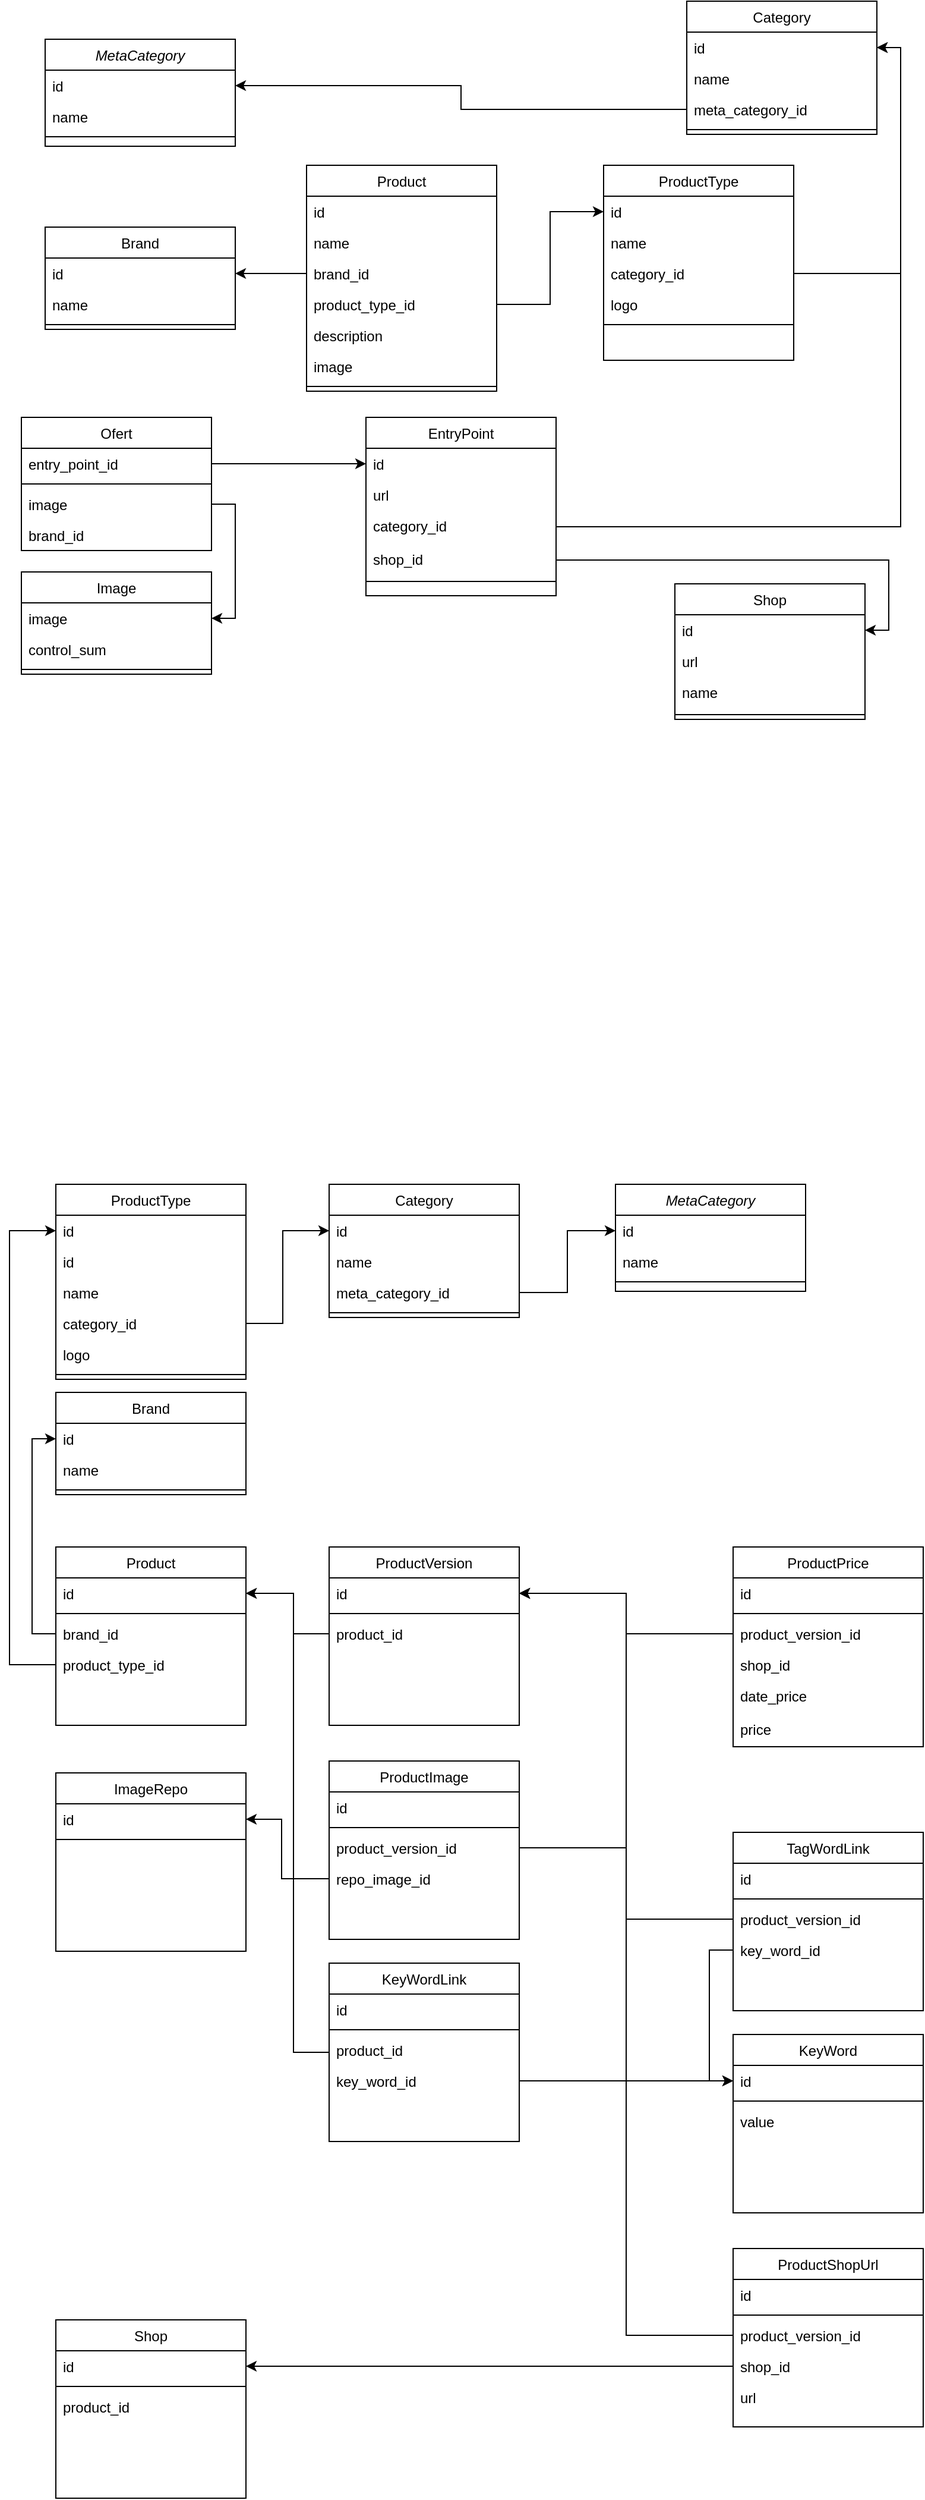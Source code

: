 <mxfile version="13.8.0" type="github">
  <diagram id="C5RBs43oDa-KdzZeNtuy" name="Page-1">
    <mxGraphModel dx="1185" dy="635" grid="1" gridSize="10" guides="1" tooltips="1" connect="1" arrows="1" fold="1" page="1" pageScale="1" pageWidth="827" pageHeight="1169" math="0" shadow="0">
      <root>
        <mxCell id="WIyWlLk6GJQsqaUBKTNV-0" />
        <mxCell id="WIyWlLk6GJQsqaUBKTNV-1" parent="WIyWlLk6GJQsqaUBKTNV-0" />
        <mxCell id="pSO7c9IyqruNcpFI6PYj-7" style="edgeStyle=orthogonalEdgeStyle;rounded=0;orthogonalLoop=1;jettySize=auto;html=1;exitX=1;exitY=0.5;exitDx=0;exitDy=0;" parent="WIyWlLk6GJQsqaUBKTNV-1" source="pSO7c9IyqruNcpFI6PYj-18" target="zkfFHV4jXpPFQw0GAbJ--14" edge="1">
          <mxGeometry relative="1" as="geometry" />
        </mxCell>
        <mxCell id="pSO7c9IyqruNcpFI6PYj-8" style="edgeStyle=orthogonalEdgeStyle;rounded=0;orthogonalLoop=1;jettySize=auto;html=1;exitX=0;exitY=0.5;exitDx=0;exitDy=0;entryX=1;entryY=0.5;entryDx=0;entryDy=0;" parent="WIyWlLk6GJQsqaUBKTNV-1" source="zkfFHV4jXpPFQw0GAbJ--19" target="zkfFHV4jXpPFQw0GAbJ--1" edge="1">
          <mxGeometry relative="1" as="geometry" />
        </mxCell>
        <mxCell id="pSO7c9IyqruNcpFI6PYj-9" style="edgeStyle=orthogonalEdgeStyle;rounded=0;orthogonalLoop=1;jettySize=auto;html=1;exitX=1;exitY=0.5;exitDx=0;exitDy=0;entryX=1;entryY=0.5;entryDx=0;entryDy=0;" parent="WIyWlLk6GJQsqaUBKTNV-1" source="zkfFHV4jXpPFQw0GAbJ--8" target="pSO7c9IyqruNcpFI6PYj-34" edge="1">
          <mxGeometry relative="1" as="geometry" />
        </mxCell>
        <mxCell id="pSO7c9IyqruNcpFI6PYj-17" style="edgeStyle=orthogonalEdgeStyle;rounded=0;orthogonalLoop=1;jettySize=auto;html=1;entryX=1;entryY=0.5;entryDx=0;entryDy=0;" parent="WIyWlLk6GJQsqaUBKTNV-1" source="pSO7c9IyqruNcpFI6PYj-16" target="pSO7c9IyqruNcpFI6PYj-12" edge="1">
          <mxGeometry relative="1" as="geometry" />
        </mxCell>
        <mxCell id="zkfFHV4jXpPFQw0GAbJ--0" value="MetaCategory" style="swimlane;fontStyle=2;align=center;verticalAlign=top;childLayout=stackLayout;horizontal=1;startSize=26;horizontalStack=0;resizeParent=1;resizeLast=0;collapsible=1;marginBottom=0;rounded=0;shadow=0;strokeWidth=1;" parent="WIyWlLk6GJQsqaUBKTNV-1" vertex="1">
          <mxGeometry x="50" y="42" width="160" height="90" as="geometry">
            <mxRectangle x="230" y="140" width="160" height="26" as="alternateBounds" />
          </mxGeometry>
        </mxCell>
        <mxCell id="zkfFHV4jXpPFQw0GAbJ--1" value="id" style="text;align=left;verticalAlign=top;spacingLeft=4;spacingRight=4;overflow=hidden;rotatable=0;points=[[0,0.5],[1,0.5]];portConstraint=eastwest;" parent="zkfFHV4jXpPFQw0GAbJ--0" vertex="1">
          <mxGeometry y="26" width="160" height="26" as="geometry" />
        </mxCell>
        <mxCell id="pSO7c9IyqruNcpFI6PYj-35" value="name" style="text;align=left;verticalAlign=top;spacingLeft=4;spacingRight=4;overflow=hidden;rotatable=0;points=[[0,0.5],[1,0.5]];portConstraint=eastwest;" parent="zkfFHV4jXpPFQw0GAbJ--0" vertex="1">
          <mxGeometry y="52" width="160" height="26" as="geometry" />
        </mxCell>
        <mxCell id="zkfFHV4jXpPFQw0GAbJ--4" value="" style="line;html=1;strokeWidth=1;align=left;verticalAlign=middle;spacingTop=-1;spacingLeft=3;spacingRight=3;rotatable=0;labelPosition=right;points=[];portConstraint=eastwest;" parent="zkfFHV4jXpPFQw0GAbJ--0" vertex="1">
          <mxGeometry y="78" width="160" height="8" as="geometry" />
        </mxCell>
        <mxCell id="zkfFHV4jXpPFQw0GAbJ--17" value="Category" style="swimlane;fontStyle=0;align=center;verticalAlign=top;childLayout=stackLayout;horizontal=1;startSize=26;horizontalStack=0;resizeParent=1;resizeLast=0;collapsible=1;marginBottom=0;rounded=0;shadow=0;strokeWidth=1;" parent="WIyWlLk6GJQsqaUBKTNV-1" vertex="1">
          <mxGeometry x="590" y="10" width="160" height="112" as="geometry">
            <mxRectangle x="550" y="140" width="160" height="26" as="alternateBounds" />
          </mxGeometry>
        </mxCell>
        <mxCell id="pSO7c9IyqruNcpFI6PYj-34" value="id" style="text;align=left;verticalAlign=top;spacingLeft=4;spacingRight=4;overflow=hidden;rotatable=0;points=[[0,0.5],[1,0.5]];portConstraint=eastwest;" parent="zkfFHV4jXpPFQw0GAbJ--17" vertex="1">
          <mxGeometry y="26" width="160" height="26" as="geometry" />
        </mxCell>
        <mxCell id="zkfFHV4jXpPFQw0GAbJ--18" value="name" style="text;align=left;verticalAlign=top;spacingLeft=4;spacingRight=4;overflow=hidden;rotatable=0;points=[[0,0.5],[1,0.5]];portConstraint=eastwest;" parent="zkfFHV4jXpPFQw0GAbJ--17" vertex="1">
          <mxGeometry y="52" width="160" height="26" as="geometry" />
        </mxCell>
        <mxCell id="zkfFHV4jXpPFQw0GAbJ--19" value="meta_category_id" style="text;align=left;verticalAlign=top;spacingLeft=4;spacingRight=4;overflow=hidden;rotatable=0;points=[[0,0.5],[1,0.5]];portConstraint=eastwest;rounded=0;shadow=0;html=0;" parent="zkfFHV4jXpPFQw0GAbJ--17" vertex="1">
          <mxGeometry y="78" width="160" height="26" as="geometry" />
        </mxCell>
        <mxCell id="zkfFHV4jXpPFQw0GAbJ--23" value="" style="line;html=1;strokeWidth=1;align=left;verticalAlign=middle;spacingTop=-1;spacingLeft=3;spacingRight=3;rotatable=0;labelPosition=right;points=[];portConstraint=eastwest;" parent="zkfFHV4jXpPFQw0GAbJ--17" vertex="1">
          <mxGeometry y="104" width="160" height="8" as="geometry" />
        </mxCell>
        <mxCell id="pSO7c9IyqruNcpFI6PYj-22" style="edgeStyle=orthogonalEdgeStyle;rounded=0;orthogonalLoop=1;jettySize=auto;html=1;" parent="WIyWlLk6GJQsqaUBKTNV-1" source="pSO7c9IyqruNcpFI6PYj-4" target="pSO7c9IyqruNcpFI6PYj-21" edge="1">
          <mxGeometry relative="1" as="geometry" />
        </mxCell>
        <mxCell id="pSO7c9IyqruNcpFI6PYj-27" value="Product" style="swimlane;fontStyle=0;align=center;verticalAlign=top;childLayout=stackLayout;horizontal=1;startSize=26;horizontalStack=0;resizeParent=1;resizeLast=0;collapsible=1;marginBottom=0;rounded=0;shadow=0;strokeWidth=1;" parent="WIyWlLk6GJQsqaUBKTNV-1" vertex="1">
          <mxGeometry x="270" y="148" width="160" height="190" as="geometry">
            <mxRectangle x="550" y="140" width="160" height="26" as="alternateBounds" />
          </mxGeometry>
        </mxCell>
        <mxCell id="pSO7c9IyqruNcpFI6PYj-33" value="id" style="text;align=left;verticalAlign=top;spacingLeft=4;spacingRight=4;overflow=hidden;rotatable=0;points=[[0,0.5],[1,0.5]];portConstraint=eastwest;" parent="pSO7c9IyqruNcpFI6PYj-27" vertex="1">
          <mxGeometry y="26" width="160" height="26" as="geometry" />
        </mxCell>
        <mxCell id="pSO7c9IyqruNcpFI6PYj-28" value="name" style="text;align=left;verticalAlign=top;spacingLeft=4;spacingRight=4;overflow=hidden;rotatable=0;points=[[0,0.5],[1,0.5]];portConstraint=eastwest;" parent="pSO7c9IyqruNcpFI6PYj-27" vertex="1">
          <mxGeometry y="52" width="160" height="26" as="geometry" />
        </mxCell>
        <mxCell id="pSO7c9IyqruNcpFI6PYj-36" value="brand_id" style="text;align=left;verticalAlign=top;spacingLeft=4;spacingRight=4;overflow=hidden;rotatable=0;points=[[0,0.5],[1,0.5]];portConstraint=eastwest;rounded=0;shadow=0;html=0;" parent="pSO7c9IyqruNcpFI6PYj-27" vertex="1">
          <mxGeometry y="78" width="160" height="26" as="geometry" />
        </mxCell>
        <mxCell id="pSO7c9IyqruNcpFI6PYj-46" value="product_type_id" style="text;align=left;verticalAlign=top;spacingLeft=4;spacingRight=4;overflow=hidden;rotatable=0;points=[[0,0.5],[1,0.5]];portConstraint=eastwest;rounded=0;shadow=0;html=0;" parent="pSO7c9IyqruNcpFI6PYj-27" vertex="1">
          <mxGeometry y="104" width="160" height="26" as="geometry" />
        </mxCell>
        <mxCell id="pSO7c9IyqruNcpFI6PYj-29" value="description" style="text;align=left;verticalAlign=top;spacingLeft=4;spacingRight=4;overflow=hidden;rotatable=0;points=[[0,0.5],[1,0.5]];portConstraint=eastwest;rounded=0;shadow=0;html=0;" parent="pSO7c9IyqruNcpFI6PYj-27" vertex="1">
          <mxGeometry y="130" width="160" height="26" as="geometry" />
        </mxCell>
        <mxCell id="pSO7c9IyqruNcpFI6PYj-31" value="image" style="text;align=left;verticalAlign=top;spacingLeft=4;spacingRight=4;overflow=hidden;rotatable=0;points=[[0,0.5],[1,0.5]];portConstraint=eastwest;rounded=0;shadow=0;html=0;" parent="pSO7c9IyqruNcpFI6PYj-27" vertex="1">
          <mxGeometry y="156" width="160" height="26" as="geometry" />
        </mxCell>
        <mxCell id="pSO7c9IyqruNcpFI6PYj-30" value="" style="line;html=1;strokeWidth=1;align=left;verticalAlign=middle;spacingTop=-1;spacingLeft=3;spacingRight=3;rotatable=0;labelPosition=right;points=[];portConstraint=eastwest;" parent="pSO7c9IyqruNcpFI6PYj-27" vertex="1">
          <mxGeometry y="182" width="160" height="8" as="geometry" />
        </mxCell>
        <mxCell id="pSO7c9IyqruNcpFI6PYj-37" style="edgeStyle=orthogonalEdgeStyle;rounded=0;orthogonalLoop=1;jettySize=auto;html=1;entryX=1;entryY=0.5;entryDx=0;entryDy=0;" parent="WIyWlLk6GJQsqaUBKTNV-1" source="pSO7c9IyqruNcpFI6PYj-36" target="pSO7c9IyqruNcpFI6PYj-1" edge="1">
          <mxGeometry relative="1" as="geometry" />
        </mxCell>
        <mxCell id="zkfFHV4jXpPFQw0GAbJ--6" value="EntryPoint" style="swimlane;fontStyle=0;align=center;verticalAlign=top;childLayout=stackLayout;horizontal=1;startSize=26;horizontalStack=0;resizeParent=1;resizeLast=0;collapsible=1;marginBottom=0;rounded=0;shadow=0;strokeWidth=1;" parent="WIyWlLk6GJQsqaUBKTNV-1" vertex="1">
          <mxGeometry x="320" y="360" width="160" height="150" as="geometry">
            <mxRectangle x="254" y="380" width="160" height="26" as="alternateBounds" />
          </mxGeometry>
        </mxCell>
        <mxCell id="pSO7c9IyqruNcpFI6PYj-21" value="id" style="text;align=left;verticalAlign=top;spacingLeft=4;spacingRight=4;overflow=hidden;rotatable=0;points=[[0,0.5],[1,0.5]];portConstraint=eastwest;" parent="zkfFHV4jXpPFQw0GAbJ--6" vertex="1">
          <mxGeometry y="26" width="160" height="26" as="geometry" />
        </mxCell>
        <mxCell id="zkfFHV4jXpPFQw0GAbJ--7" value="url" style="text;align=left;verticalAlign=top;spacingLeft=4;spacingRight=4;overflow=hidden;rotatable=0;points=[[0,0.5],[1,0.5]];portConstraint=eastwest;" parent="zkfFHV4jXpPFQw0GAbJ--6" vertex="1">
          <mxGeometry y="52" width="160" height="26" as="geometry" />
        </mxCell>
        <mxCell id="zkfFHV4jXpPFQw0GAbJ--8" value="category_id&#xa;" style="text;align=left;verticalAlign=top;spacingLeft=4;spacingRight=4;overflow=hidden;rotatable=0;points=[[0,0.5],[1,0.5]];portConstraint=eastwest;rounded=0;shadow=0;html=0;" parent="zkfFHV4jXpPFQw0GAbJ--6" vertex="1">
          <mxGeometry y="78" width="160" height="28" as="geometry" />
        </mxCell>
        <mxCell id="pSO7c9IyqruNcpFI6PYj-16" value="shop_id" style="text;align=left;verticalAlign=top;spacingLeft=4;spacingRight=4;overflow=hidden;rotatable=0;points=[[0,0.5],[1,0.5]];portConstraint=eastwest;rounded=0;shadow=0;html=0;" parent="zkfFHV4jXpPFQw0GAbJ--6" vertex="1">
          <mxGeometry y="106" width="160" height="28" as="geometry" />
        </mxCell>
        <mxCell id="zkfFHV4jXpPFQw0GAbJ--9" value="" style="line;html=1;strokeWidth=1;align=left;verticalAlign=middle;spacingTop=-1;spacingLeft=3;spacingRight=3;rotatable=0;labelPosition=right;points=[];portConstraint=eastwest;" parent="zkfFHV4jXpPFQw0GAbJ--6" vertex="1">
          <mxGeometry y="134" width="160" height="8" as="geometry" />
        </mxCell>
        <mxCell id="pSO7c9IyqruNcpFI6PYj-0" value="Brand" style="swimlane;fontStyle=0;align=center;verticalAlign=top;childLayout=stackLayout;horizontal=1;startSize=26;horizontalStack=0;resizeParent=1;resizeLast=0;collapsible=1;marginBottom=0;rounded=0;shadow=0;strokeWidth=1;" parent="WIyWlLk6GJQsqaUBKTNV-1" vertex="1">
          <mxGeometry x="50" y="200" width="160" height="86" as="geometry">
            <mxRectangle x="340" y="380" width="170" height="26" as="alternateBounds" />
          </mxGeometry>
        </mxCell>
        <mxCell id="pSO7c9IyqruNcpFI6PYj-1" value="id" style="text;align=left;verticalAlign=top;spacingLeft=4;spacingRight=4;overflow=hidden;rotatable=0;points=[[0,0.5],[1,0.5]];portConstraint=eastwest;" parent="pSO7c9IyqruNcpFI6PYj-0" vertex="1">
          <mxGeometry y="26" width="160" height="26" as="geometry" />
        </mxCell>
        <mxCell id="pSO7c9IyqruNcpFI6PYj-25" value="name" style="text;align=left;verticalAlign=top;spacingLeft=4;spacingRight=4;overflow=hidden;rotatable=0;points=[[0,0.5],[1,0.5]];portConstraint=eastwest;" parent="pSO7c9IyqruNcpFI6PYj-0" vertex="1">
          <mxGeometry y="52" width="160" height="26" as="geometry" />
        </mxCell>
        <mxCell id="pSO7c9IyqruNcpFI6PYj-2" value="" style="line;html=1;strokeWidth=1;align=left;verticalAlign=middle;spacingTop=-1;spacingLeft=3;spacingRight=3;rotatable=0;labelPosition=right;points=[];portConstraint=eastwest;" parent="pSO7c9IyqruNcpFI6PYj-0" vertex="1">
          <mxGeometry y="78" width="160" height="8" as="geometry" />
        </mxCell>
        <mxCell id="pSO7c9IyqruNcpFI6PYj-39" value="ProductType" style="swimlane;fontStyle=0;align=center;verticalAlign=top;childLayout=stackLayout;horizontal=1;startSize=26;horizontalStack=0;resizeParent=1;resizeLast=0;collapsible=1;marginBottom=0;rounded=0;shadow=0;strokeWidth=1;" parent="WIyWlLk6GJQsqaUBKTNV-1" vertex="1">
          <mxGeometry x="520" y="148" width="160" height="164" as="geometry">
            <mxRectangle x="550" y="140" width="160" height="26" as="alternateBounds" />
          </mxGeometry>
        </mxCell>
        <mxCell id="pSO7c9IyqruNcpFI6PYj-40" value="id" style="text;align=left;verticalAlign=top;spacingLeft=4;spacingRight=4;overflow=hidden;rotatable=0;points=[[0,0.5],[1,0.5]];portConstraint=eastwest;" parent="pSO7c9IyqruNcpFI6PYj-39" vertex="1">
          <mxGeometry y="26" width="160" height="26" as="geometry" />
        </mxCell>
        <mxCell id="pSO7c9IyqruNcpFI6PYj-41" value="name" style="text;align=left;verticalAlign=top;spacingLeft=4;spacingRight=4;overflow=hidden;rotatable=0;points=[[0,0.5],[1,0.5]];portConstraint=eastwest;" parent="pSO7c9IyqruNcpFI6PYj-39" vertex="1">
          <mxGeometry y="52" width="160" height="26" as="geometry" />
        </mxCell>
        <mxCell id="pSO7c9IyqruNcpFI6PYj-42" value="category_id" style="text;align=left;verticalAlign=top;spacingLeft=4;spacingRight=4;overflow=hidden;rotatable=0;points=[[0,0.5],[1,0.5]];portConstraint=eastwest;rounded=0;shadow=0;html=0;" parent="pSO7c9IyqruNcpFI6PYj-39" vertex="1">
          <mxGeometry y="78" width="160" height="26" as="geometry" />
        </mxCell>
        <mxCell id="pSO7c9IyqruNcpFI6PYj-44" value="logo" style="text;align=left;verticalAlign=top;spacingLeft=4;spacingRight=4;overflow=hidden;rotatable=0;points=[[0,0.5],[1,0.5]];portConstraint=eastwest;rounded=0;shadow=0;html=0;" parent="pSO7c9IyqruNcpFI6PYj-39" vertex="1">
          <mxGeometry y="104" width="160" height="26" as="geometry" />
        </mxCell>
        <mxCell id="pSO7c9IyqruNcpFI6PYj-45" value="" style="line;html=1;strokeWidth=1;align=left;verticalAlign=middle;spacingTop=-1;spacingLeft=3;spacingRight=3;rotatable=0;labelPosition=right;points=[];portConstraint=eastwest;" parent="pSO7c9IyqruNcpFI6PYj-39" vertex="1">
          <mxGeometry y="130" width="160" height="8" as="geometry" />
        </mxCell>
        <mxCell id="pSO7c9IyqruNcpFI6PYj-47" style="edgeStyle=orthogonalEdgeStyle;rounded=0;orthogonalLoop=1;jettySize=auto;html=1;entryX=1;entryY=0.5;entryDx=0;entryDy=0;" parent="WIyWlLk6GJQsqaUBKTNV-1" source="pSO7c9IyqruNcpFI6PYj-42" target="pSO7c9IyqruNcpFI6PYj-34" edge="1">
          <mxGeometry relative="1" as="geometry" />
        </mxCell>
        <mxCell id="pSO7c9IyqruNcpFI6PYj-48" style="edgeStyle=orthogonalEdgeStyle;rounded=0;orthogonalLoop=1;jettySize=auto;html=1;" parent="WIyWlLk6GJQsqaUBKTNV-1" source="pSO7c9IyqruNcpFI6PYj-46" target="pSO7c9IyqruNcpFI6PYj-40" edge="1">
          <mxGeometry relative="1" as="geometry" />
        </mxCell>
        <mxCell id="a9gK2dNZ_xow6PRaigW9-16" style="edgeStyle=orthogonalEdgeStyle;rounded=0;orthogonalLoop=1;jettySize=auto;html=1;exitX=0;exitY=0.5;exitDx=0;exitDy=0;entryX=1;entryY=0.5;entryDx=0;entryDy=0;" edge="1" parent="WIyWlLk6GJQsqaUBKTNV-1" source="a9gK2dNZ_xow6PRaigW9-15" target="a9gK2dNZ_xow6PRaigW9-7">
          <mxGeometry relative="1" as="geometry">
            <Array as="points">
              <mxPoint x="259" y="1383" />
              <mxPoint x="259" y="1349" />
            </Array>
          </mxGeometry>
        </mxCell>
        <mxCell id="a9gK2dNZ_xow6PRaigW9-26" style="edgeStyle=orthogonalEdgeStyle;rounded=0;orthogonalLoop=1;jettySize=auto;html=1;entryX=0;entryY=0.5;entryDx=0;entryDy=0;" edge="1" parent="WIyWlLk6GJQsqaUBKTNV-1" source="a9gK2dNZ_xow6PRaigW9-25" target="a9gK2dNZ_xow6PRaigW9-23">
          <mxGeometry relative="1" as="geometry" />
        </mxCell>
        <mxCell id="a9gK2dNZ_xow6PRaigW9-37" style="edgeStyle=orthogonalEdgeStyle;rounded=0;orthogonalLoop=1;jettySize=auto;html=1;entryX=1;entryY=0.5;entryDx=0;entryDy=0;" edge="1" parent="WIyWlLk6GJQsqaUBKTNV-1" source="a9gK2dNZ_xow6PRaigW9-28" target="a9gK2dNZ_xow6PRaigW9-13">
          <mxGeometry relative="1" as="geometry" />
        </mxCell>
        <mxCell id="a9gK2dNZ_xow6PRaigW9-38" style="edgeStyle=orthogonalEdgeStyle;rounded=0;orthogonalLoop=1;jettySize=auto;html=1;entryX=1;entryY=0.5;entryDx=0;entryDy=0;" edge="1" parent="WIyWlLk6GJQsqaUBKTNV-1" source="a9gK2dNZ_xow6PRaigW9-20" target="a9gK2dNZ_xow6PRaigW9-13">
          <mxGeometry relative="1" as="geometry" />
        </mxCell>
        <mxCell id="pSO7c9IyqruNcpFI6PYj-3" value="Ofert" style="swimlane;fontStyle=0;align=center;verticalAlign=top;childLayout=stackLayout;horizontal=1;startSize=26;horizontalStack=0;resizeParent=1;resizeLast=0;collapsible=1;marginBottom=0;rounded=0;shadow=0;strokeWidth=1;" parent="WIyWlLk6GJQsqaUBKTNV-1" vertex="1">
          <mxGeometry x="30" y="360" width="160" height="112" as="geometry">
            <mxRectangle x="340" y="380" width="170" height="26" as="alternateBounds" />
          </mxGeometry>
        </mxCell>
        <mxCell id="pSO7c9IyqruNcpFI6PYj-4" value="entry_point_id" style="text;align=left;verticalAlign=top;spacingLeft=4;spacingRight=4;overflow=hidden;rotatable=0;points=[[0,0.5],[1,0.5]];portConstraint=eastwest;" parent="pSO7c9IyqruNcpFI6PYj-3" vertex="1">
          <mxGeometry y="26" width="160" height="26" as="geometry" />
        </mxCell>
        <mxCell id="pSO7c9IyqruNcpFI6PYj-5" value="" style="line;html=1;strokeWidth=1;align=left;verticalAlign=middle;spacingTop=-1;spacingLeft=3;spacingRight=3;rotatable=0;labelPosition=right;points=[];portConstraint=eastwest;" parent="pSO7c9IyqruNcpFI6PYj-3" vertex="1">
          <mxGeometry y="52" width="160" height="8" as="geometry" />
        </mxCell>
        <mxCell id="pSO7c9IyqruNcpFI6PYj-18" value="image" style="text;align=left;verticalAlign=top;spacingLeft=4;spacingRight=4;overflow=hidden;rotatable=0;points=[[0,0.5],[1,0.5]];portConstraint=eastwest;" parent="pSO7c9IyqruNcpFI6PYj-3" vertex="1">
          <mxGeometry y="60" width="160" height="26" as="geometry" />
        </mxCell>
        <mxCell id="pSO7c9IyqruNcpFI6PYj-23" value="brand_id" style="text;align=left;verticalAlign=top;spacingLeft=4;spacingRight=4;overflow=hidden;rotatable=0;points=[[0,0.5],[1,0.5]];portConstraint=eastwest;" parent="pSO7c9IyqruNcpFI6PYj-3" vertex="1">
          <mxGeometry y="86" width="160" height="26" as="geometry" />
        </mxCell>
        <mxCell id="zkfFHV4jXpPFQw0GAbJ--13" value="Image" style="swimlane;fontStyle=0;align=center;verticalAlign=top;childLayout=stackLayout;horizontal=1;startSize=26;horizontalStack=0;resizeParent=1;resizeLast=0;collapsible=1;marginBottom=0;rounded=0;shadow=0;strokeWidth=1;" parent="WIyWlLk6GJQsqaUBKTNV-1" vertex="1">
          <mxGeometry x="30" y="490" width="160" height="86" as="geometry">
            <mxRectangle x="340" y="380" width="170" height="26" as="alternateBounds" />
          </mxGeometry>
        </mxCell>
        <mxCell id="zkfFHV4jXpPFQw0GAbJ--14" value="image" style="text;align=left;verticalAlign=top;spacingLeft=4;spacingRight=4;overflow=hidden;rotatable=0;points=[[0,0.5],[1,0.5]];portConstraint=eastwest;" parent="zkfFHV4jXpPFQw0GAbJ--13" vertex="1">
          <mxGeometry y="26" width="160" height="26" as="geometry" />
        </mxCell>
        <mxCell id="pSO7c9IyqruNcpFI6PYj-26" value="control_sum" style="text;align=left;verticalAlign=top;spacingLeft=4;spacingRight=4;overflow=hidden;rotatable=0;points=[[0,0.5],[1,0.5]];portConstraint=eastwest;" parent="zkfFHV4jXpPFQw0GAbJ--13" vertex="1">
          <mxGeometry y="52" width="160" height="26" as="geometry" />
        </mxCell>
        <mxCell id="zkfFHV4jXpPFQw0GAbJ--15" value="" style="line;html=1;strokeWidth=1;align=left;verticalAlign=middle;spacingTop=-1;spacingLeft=3;spacingRight=3;rotatable=0;labelPosition=right;points=[];portConstraint=eastwest;" parent="zkfFHV4jXpPFQw0GAbJ--13" vertex="1">
          <mxGeometry y="78" width="160" height="8" as="geometry" />
        </mxCell>
        <mxCell id="a9gK2dNZ_xow6PRaigW9-46" style="edgeStyle=orthogonalEdgeStyle;rounded=0;orthogonalLoop=1;jettySize=auto;html=1;entryX=1;entryY=0.5;entryDx=0;entryDy=0;" edge="1" parent="WIyWlLk6GJQsqaUBKTNV-1" source="a9gK2dNZ_xow6PRaigW9-43" target="a9gK2dNZ_xow6PRaigW9-13">
          <mxGeometry relative="1" as="geometry" />
        </mxCell>
        <mxCell id="pSO7c9IyqruNcpFI6PYj-11" value="Shop" style="swimlane;fontStyle=0;align=center;verticalAlign=top;childLayout=stackLayout;horizontal=1;startSize=26;horizontalStack=0;resizeParent=1;resizeLast=0;collapsible=1;marginBottom=0;rounded=0;shadow=0;strokeWidth=1;" parent="WIyWlLk6GJQsqaUBKTNV-1" vertex="1">
          <mxGeometry x="580" y="500" width="160" height="114" as="geometry">
            <mxRectangle x="130" y="380" width="160" height="26" as="alternateBounds" />
          </mxGeometry>
        </mxCell>
        <mxCell id="pSO7c9IyqruNcpFI6PYj-12" value="id" style="text;align=left;verticalAlign=top;spacingLeft=4;spacingRight=4;overflow=hidden;rotatable=0;points=[[0,0.5],[1,0.5]];portConstraint=eastwest;" parent="pSO7c9IyqruNcpFI6PYj-11" vertex="1">
          <mxGeometry y="26" width="160" height="26" as="geometry" />
        </mxCell>
        <mxCell id="pSO7c9IyqruNcpFI6PYj-20" value="url" style="text;align=left;verticalAlign=top;spacingLeft=4;spacingRight=4;overflow=hidden;rotatable=0;points=[[0,0.5],[1,0.5]];portConstraint=eastwest;" parent="pSO7c9IyqruNcpFI6PYj-11" vertex="1">
          <mxGeometry y="52" width="160" height="26" as="geometry" />
        </mxCell>
        <mxCell id="pSO7c9IyqruNcpFI6PYj-13" value="name" style="text;align=left;verticalAlign=top;spacingLeft=4;spacingRight=4;overflow=hidden;rotatable=0;points=[[0,0.5],[1,0.5]];portConstraint=eastwest;rounded=0;shadow=0;html=0;" parent="pSO7c9IyqruNcpFI6PYj-11" vertex="1">
          <mxGeometry y="78" width="160" height="28" as="geometry" />
        </mxCell>
        <mxCell id="pSO7c9IyqruNcpFI6PYj-14" value="" style="line;html=1;strokeWidth=1;align=left;verticalAlign=middle;spacingTop=-1;spacingLeft=3;spacingRight=3;rotatable=0;labelPosition=right;points=[];portConstraint=eastwest;" parent="pSO7c9IyqruNcpFI6PYj-11" vertex="1">
          <mxGeometry y="106" width="160" height="8" as="geometry" />
        </mxCell>
        <mxCell id="a9gK2dNZ_xow6PRaigW9-51" style="edgeStyle=orthogonalEdgeStyle;rounded=0;orthogonalLoop=1;jettySize=auto;html=1;entryX=1;entryY=0.5;entryDx=0;entryDy=0;" edge="1" parent="WIyWlLk6GJQsqaUBKTNV-1" source="a9gK2dNZ_xow6PRaigW9-44" target="a9gK2dNZ_xow6PRaigW9-48">
          <mxGeometry relative="1" as="geometry" />
        </mxCell>
        <mxCell id="a9gK2dNZ_xow6PRaigW9-56" style="edgeStyle=orthogonalEdgeStyle;rounded=0;orthogonalLoop=1;jettySize=auto;html=1;entryX=1;entryY=0.5;entryDx=0;entryDy=0;" edge="1" parent="WIyWlLk6GJQsqaUBKTNV-1" source="a9gK2dNZ_xow6PRaigW9-52" target="a9gK2dNZ_xow6PRaigW9-7">
          <mxGeometry relative="1" as="geometry">
            <Array as="points">
              <mxPoint x="259" y="1349" />
            </Array>
          </mxGeometry>
        </mxCell>
        <mxCell id="a9gK2dNZ_xow6PRaigW9-59" style="edgeStyle=orthogonalEdgeStyle;rounded=0;orthogonalLoop=1;jettySize=auto;html=1;entryX=0;entryY=0.5;entryDx=0;entryDy=0;" edge="1" parent="WIyWlLk6GJQsqaUBKTNV-1" source="a9gK2dNZ_xow6PRaigW9-58" target="a9gK2dNZ_xow6PRaigW9-23">
          <mxGeometry relative="1" as="geometry" />
        </mxCell>
        <mxCell id="a9gK2dNZ_xow6PRaigW9-69" style="edgeStyle=orthogonalEdgeStyle;rounded=0;orthogonalLoop=1;jettySize=auto;html=1;entryX=1;entryY=0.5;entryDx=0;entryDy=0;" edge="1" parent="WIyWlLk6GJQsqaUBKTNV-1" source="a9gK2dNZ_xow6PRaigW9-68" target="a9gK2dNZ_xow6PRaigW9-62">
          <mxGeometry relative="1" as="geometry">
            <Array as="points">
              <mxPoint x="249" y="1589" />
              <mxPoint x="249" y="1539" />
            </Array>
          </mxGeometry>
        </mxCell>
        <mxCell id="a9gK2dNZ_xow6PRaigW9-70" style="edgeStyle=orthogonalEdgeStyle;rounded=0;orthogonalLoop=1;jettySize=auto;html=1;exitX=1;exitY=0.5;exitDx=0;exitDy=0;entryX=1;entryY=0.5;entryDx=0;entryDy=0;" edge="1" parent="WIyWlLk6GJQsqaUBKTNV-1" source="a9gK2dNZ_xow6PRaigW9-67" target="a9gK2dNZ_xow6PRaigW9-13">
          <mxGeometry relative="1" as="geometry">
            <Array as="points">
              <mxPoint x="539" y="1563" />
              <mxPoint x="539" y="1349" />
            </Array>
          </mxGeometry>
        </mxCell>
        <mxCell id="a9gK2dNZ_xow6PRaigW9-90" style="edgeStyle=orthogonalEdgeStyle;rounded=0;orthogonalLoop=1;jettySize=auto;html=1;entryX=0;entryY=0.5;entryDx=0;entryDy=0;" edge="1" parent="WIyWlLk6GJQsqaUBKTNV-1" source="a9gK2dNZ_xow6PRaigW9-89" target="a9gK2dNZ_xow6PRaigW9-84">
          <mxGeometry relative="1" as="geometry" />
        </mxCell>
        <mxCell id="a9gK2dNZ_xow6PRaigW9-6" value="Product" style="swimlane;fontStyle=0;align=center;verticalAlign=top;childLayout=stackLayout;horizontal=1;startSize=26;horizontalStack=0;resizeParent=1;resizeLast=0;collapsible=1;marginBottom=0;rounded=0;shadow=0;strokeWidth=1;" vertex="1" parent="WIyWlLk6GJQsqaUBKTNV-1">
          <mxGeometry x="59" y="1310" width="160" height="150" as="geometry">
            <mxRectangle x="254" y="380" width="160" height="26" as="alternateBounds" />
          </mxGeometry>
        </mxCell>
        <mxCell id="a9gK2dNZ_xow6PRaigW9-7" value="id" style="text;align=left;verticalAlign=top;spacingLeft=4;spacingRight=4;overflow=hidden;rotatable=0;points=[[0,0.5],[1,0.5]];portConstraint=eastwest;" vertex="1" parent="a9gK2dNZ_xow6PRaigW9-6">
          <mxGeometry y="26" width="160" height="26" as="geometry" />
        </mxCell>
        <mxCell id="a9gK2dNZ_xow6PRaigW9-8" value="" style="line;html=1;strokeWidth=1;align=left;verticalAlign=middle;spacingTop=-1;spacingLeft=3;spacingRight=3;rotatable=0;labelPosition=right;points=[];portConstraint=eastwest;" vertex="1" parent="a9gK2dNZ_xow6PRaigW9-6">
          <mxGeometry y="52" width="160" height="8" as="geometry" />
        </mxCell>
        <mxCell id="a9gK2dNZ_xow6PRaigW9-89" value="brand_id" style="text;align=left;verticalAlign=top;spacingLeft=4;spacingRight=4;overflow=hidden;rotatable=0;points=[[0,0.5],[1,0.5]];portConstraint=eastwest;" vertex="1" parent="a9gK2dNZ_xow6PRaigW9-6">
          <mxGeometry y="60" width="160" height="26" as="geometry" />
        </mxCell>
        <mxCell id="a9gK2dNZ_xow6PRaigW9-108" value="product_type_id" style="text;align=left;verticalAlign=top;spacingLeft=4;spacingRight=4;overflow=hidden;rotatable=0;points=[[0,0.5],[1,0.5]];portConstraint=eastwest;rounded=0;shadow=0;html=0;" vertex="1" parent="a9gK2dNZ_xow6PRaigW9-6">
          <mxGeometry y="86" width="160" height="26" as="geometry" />
        </mxCell>
        <mxCell id="a9gK2dNZ_xow6PRaigW9-12" value="ProductVersion" style="swimlane;fontStyle=0;align=center;verticalAlign=top;childLayout=stackLayout;horizontal=1;startSize=26;horizontalStack=0;resizeParent=1;resizeLast=0;collapsible=1;marginBottom=0;rounded=0;shadow=0;strokeWidth=1;" vertex="1" parent="WIyWlLk6GJQsqaUBKTNV-1">
          <mxGeometry x="289" y="1310" width="160" height="150" as="geometry">
            <mxRectangle x="254" y="380" width="160" height="26" as="alternateBounds" />
          </mxGeometry>
        </mxCell>
        <mxCell id="a9gK2dNZ_xow6PRaigW9-13" value="id" style="text;align=left;verticalAlign=top;spacingLeft=4;spacingRight=4;overflow=hidden;rotatable=0;points=[[0,0.5],[1,0.5]];portConstraint=eastwest;" vertex="1" parent="a9gK2dNZ_xow6PRaigW9-12">
          <mxGeometry y="26" width="160" height="26" as="geometry" />
        </mxCell>
        <mxCell id="a9gK2dNZ_xow6PRaigW9-14" value="" style="line;html=1;strokeWidth=1;align=left;verticalAlign=middle;spacingTop=-1;spacingLeft=3;spacingRight=3;rotatable=0;labelPosition=right;points=[];portConstraint=eastwest;" vertex="1" parent="a9gK2dNZ_xow6PRaigW9-12">
          <mxGeometry y="52" width="160" height="8" as="geometry" />
        </mxCell>
        <mxCell id="a9gK2dNZ_xow6PRaigW9-15" value="product_id" style="text;align=left;verticalAlign=top;spacingLeft=4;spacingRight=4;overflow=hidden;rotatable=0;points=[[0,0.5],[1,0.5]];portConstraint=eastwest;" vertex="1" parent="a9gK2dNZ_xow6PRaigW9-12">
          <mxGeometry y="60" width="160" height="26" as="geometry" />
        </mxCell>
        <mxCell id="a9gK2dNZ_xow6PRaigW9-0" value="ProductPrice" style="swimlane;fontStyle=0;align=center;verticalAlign=top;childLayout=stackLayout;horizontal=1;startSize=26;horizontalStack=0;resizeParent=1;resizeLast=0;collapsible=1;marginBottom=0;rounded=0;shadow=0;strokeWidth=1;" vertex="1" parent="WIyWlLk6GJQsqaUBKTNV-1">
          <mxGeometry x="629" y="1310" width="160" height="168" as="geometry">
            <mxRectangle x="254" y="380" width="160" height="26" as="alternateBounds" />
          </mxGeometry>
        </mxCell>
        <mxCell id="a9gK2dNZ_xow6PRaigW9-1" value="id" style="text;align=left;verticalAlign=top;spacingLeft=4;spacingRight=4;overflow=hidden;rotatable=0;points=[[0,0.5],[1,0.5]];portConstraint=eastwest;" vertex="1" parent="a9gK2dNZ_xow6PRaigW9-0">
          <mxGeometry y="26" width="160" height="26" as="geometry" />
        </mxCell>
        <mxCell id="a9gK2dNZ_xow6PRaigW9-5" value="" style="line;html=1;strokeWidth=1;align=left;verticalAlign=middle;spacingTop=-1;spacingLeft=3;spacingRight=3;rotatable=0;labelPosition=right;points=[];portConstraint=eastwest;" vertex="1" parent="a9gK2dNZ_xow6PRaigW9-0">
          <mxGeometry y="52" width="160" height="8" as="geometry" />
        </mxCell>
        <mxCell id="a9gK2dNZ_xow6PRaigW9-28" value="product_version_id" style="text;align=left;verticalAlign=top;spacingLeft=4;spacingRight=4;overflow=hidden;rotatable=0;points=[[0,0.5],[1,0.5]];portConstraint=eastwest;" vertex="1" parent="a9gK2dNZ_xow6PRaigW9-0">
          <mxGeometry y="60" width="160" height="26" as="geometry" />
        </mxCell>
        <mxCell id="a9gK2dNZ_xow6PRaigW9-35" value="shop_id" style="text;align=left;verticalAlign=top;spacingLeft=4;spacingRight=4;overflow=hidden;rotatable=0;points=[[0,0.5],[1,0.5]];portConstraint=eastwest;" vertex="1" parent="a9gK2dNZ_xow6PRaigW9-0">
          <mxGeometry y="86" width="160" height="26" as="geometry" />
        </mxCell>
        <mxCell id="a9gK2dNZ_xow6PRaigW9-36" value="date_price" style="text;align=left;verticalAlign=top;spacingLeft=4;spacingRight=4;overflow=hidden;rotatable=0;points=[[0,0.5],[1,0.5]];portConstraint=eastwest;" vertex="1" parent="a9gK2dNZ_xow6PRaigW9-0">
          <mxGeometry y="112" width="160" height="28" as="geometry" />
        </mxCell>
        <mxCell id="a9gK2dNZ_xow6PRaigW9-39" value="price" style="text;align=left;verticalAlign=top;spacingLeft=4;spacingRight=4;overflow=hidden;rotatable=0;points=[[0,0.5],[1,0.5]];portConstraint=eastwest;" vertex="1" parent="a9gK2dNZ_xow6PRaigW9-0">
          <mxGeometry y="140" width="160" height="28" as="geometry" />
        </mxCell>
        <mxCell id="a9gK2dNZ_xow6PRaigW9-17" value="TagWordLink" style="swimlane;fontStyle=0;align=center;verticalAlign=top;childLayout=stackLayout;horizontal=1;startSize=26;horizontalStack=0;resizeParent=1;resizeLast=0;collapsible=1;marginBottom=0;rounded=0;shadow=0;strokeWidth=1;" vertex="1" parent="WIyWlLk6GJQsqaUBKTNV-1">
          <mxGeometry x="629" y="1550" width="160" height="150" as="geometry">
            <mxRectangle x="254" y="380" width="160" height="26" as="alternateBounds" />
          </mxGeometry>
        </mxCell>
        <mxCell id="a9gK2dNZ_xow6PRaigW9-18" value="id" style="text;align=left;verticalAlign=top;spacingLeft=4;spacingRight=4;overflow=hidden;rotatable=0;points=[[0,0.5],[1,0.5]];portConstraint=eastwest;" vertex="1" parent="a9gK2dNZ_xow6PRaigW9-17">
          <mxGeometry y="26" width="160" height="26" as="geometry" />
        </mxCell>
        <mxCell id="a9gK2dNZ_xow6PRaigW9-19" value="" style="line;html=1;strokeWidth=1;align=left;verticalAlign=middle;spacingTop=-1;spacingLeft=3;spacingRight=3;rotatable=0;labelPosition=right;points=[];portConstraint=eastwest;" vertex="1" parent="a9gK2dNZ_xow6PRaigW9-17">
          <mxGeometry y="52" width="160" height="8" as="geometry" />
        </mxCell>
        <mxCell id="a9gK2dNZ_xow6PRaigW9-20" value="product_version_id" style="text;align=left;verticalAlign=top;spacingLeft=4;spacingRight=4;overflow=hidden;rotatable=0;points=[[0,0.5],[1,0.5]];portConstraint=eastwest;" vertex="1" parent="a9gK2dNZ_xow6PRaigW9-17">
          <mxGeometry y="60" width="160" height="26" as="geometry" />
        </mxCell>
        <mxCell id="a9gK2dNZ_xow6PRaigW9-25" value="key_word_id" style="text;align=left;verticalAlign=top;spacingLeft=4;spacingRight=4;overflow=hidden;rotatable=0;points=[[0,0.5],[1,0.5]];portConstraint=eastwest;" vertex="1" parent="a9gK2dNZ_xow6PRaigW9-17">
          <mxGeometry y="86" width="160" height="26" as="geometry" />
        </mxCell>
        <mxCell id="a9gK2dNZ_xow6PRaigW9-101" value="ProductType" style="swimlane;fontStyle=0;align=center;verticalAlign=top;childLayout=stackLayout;horizontal=1;startSize=26;horizontalStack=0;resizeParent=1;resizeLast=0;collapsible=1;marginBottom=0;rounded=0;shadow=0;strokeWidth=1;" vertex="1" parent="WIyWlLk6GJQsqaUBKTNV-1">
          <mxGeometry x="59" y="1005" width="160" height="164" as="geometry">
            <mxRectangle x="550" y="140" width="160" height="26" as="alternateBounds" />
          </mxGeometry>
        </mxCell>
        <mxCell id="a9gK2dNZ_xow6PRaigW9-110" value="id" style="text;align=left;verticalAlign=top;spacingLeft=4;spacingRight=4;overflow=hidden;rotatable=0;points=[[0,0.5],[1,0.5]];portConstraint=eastwest;" vertex="1" parent="a9gK2dNZ_xow6PRaigW9-101">
          <mxGeometry y="26" width="160" height="26" as="geometry" />
        </mxCell>
        <mxCell id="a9gK2dNZ_xow6PRaigW9-102" value="id" style="text;align=left;verticalAlign=top;spacingLeft=4;spacingRight=4;overflow=hidden;rotatable=0;points=[[0,0.5],[1,0.5]];portConstraint=eastwest;" vertex="1" parent="a9gK2dNZ_xow6PRaigW9-101">
          <mxGeometry y="52" width="160" height="26" as="geometry" />
        </mxCell>
        <mxCell id="a9gK2dNZ_xow6PRaigW9-103" value="name" style="text;align=left;verticalAlign=top;spacingLeft=4;spacingRight=4;overflow=hidden;rotatable=0;points=[[0,0.5],[1,0.5]];portConstraint=eastwest;" vertex="1" parent="a9gK2dNZ_xow6PRaigW9-101">
          <mxGeometry y="78" width="160" height="26" as="geometry" />
        </mxCell>
        <mxCell id="a9gK2dNZ_xow6PRaigW9-104" value="category_id" style="text;align=left;verticalAlign=top;spacingLeft=4;spacingRight=4;overflow=hidden;rotatable=0;points=[[0,0.5],[1,0.5]];portConstraint=eastwest;rounded=0;shadow=0;html=0;" vertex="1" parent="a9gK2dNZ_xow6PRaigW9-101">
          <mxGeometry y="104" width="160" height="26" as="geometry" />
        </mxCell>
        <mxCell id="a9gK2dNZ_xow6PRaigW9-105" value="logo" style="text;align=left;verticalAlign=top;spacingLeft=4;spacingRight=4;overflow=hidden;rotatable=0;points=[[0,0.5],[1,0.5]];portConstraint=eastwest;rounded=0;shadow=0;html=0;" vertex="1" parent="a9gK2dNZ_xow6PRaigW9-101">
          <mxGeometry y="130" width="160" height="26" as="geometry" />
        </mxCell>
        <mxCell id="a9gK2dNZ_xow6PRaigW9-106" value="" style="line;html=1;strokeWidth=1;align=left;verticalAlign=middle;spacingTop=-1;spacingLeft=3;spacingRight=3;rotatable=0;labelPosition=right;points=[];portConstraint=eastwest;" vertex="1" parent="a9gK2dNZ_xow6PRaigW9-101">
          <mxGeometry y="156" width="160" height="8" as="geometry" />
        </mxCell>
        <mxCell id="a9gK2dNZ_xow6PRaigW9-95" value="Category" style="swimlane;fontStyle=0;align=center;verticalAlign=top;childLayout=stackLayout;horizontal=1;startSize=26;horizontalStack=0;resizeParent=1;resizeLast=0;collapsible=1;marginBottom=0;rounded=0;shadow=0;strokeWidth=1;" vertex="1" parent="WIyWlLk6GJQsqaUBKTNV-1">
          <mxGeometry x="289" y="1005" width="160" height="112" as="geometry">
            <mxRectangle x="550" y="140" width="160" height="26" as="alternateBounds" />
          </mxGeometry>
        </mxCell>
        <mxCell id="a9gK2dNZ_xow6PRaigW9-96" value="id" style="text;align=left;verticalAlign=top;spacingLeft=4;spacingRight=4;overflow=hidden;rotatable=0;points=[[0,0.5],[1,0.5]];portConstraint=eastwest;" vertex="1" parent="a9gK2dNZ_xow6PRaigW9-95">
          <mxGeometry y="26" width="160" height="26" as="geometry" />
        </mxCell>
        <mxCell id="a9gK2dNZ_xow6PRaigW9-97" value="name" style="text;align=left;verticalAlign=top;spacingLeft=4;spacingRight=4;overflow=hidden;rotatable=0;points=[[0,0.5],[1,0.5]];portConstraint=eastwest;" vertex="1" parent="a9gK2dNZ_xow6PRaigW9-95">
          <mxGeometry y="52" width="160" height="26" as="geometry" />
        </mxCell>
        <mxCell id="a9gK2dNZ_xow6PRaigW9-98" value="meta_category_id" style="text;align=left;verticalAlign=top;spacingLeft=4;spacingRight=4;overflow=hidden;rotatable=0;points=[[0,0.5],[1,0.5]];portConstraint=eastwest;rounded=0;shadow=0;html=0;" vertex="1" parent="a9gK2dNZ_xow6PRaigW9-95">
          <mxGeometry y="78" width="160" height="26" as="geometry" />
        </mxCell>
        <mxCell id="a9gK2dNZ_xow6PRaigW9-99" value="" style="line;html=1;strokeWidth=1;align=left;verticalAlign=middle;spacingTop=-1;spacingLeft=3;spacingRight=3;rotatable=0;labelPosition=right;points=[];portConstraint=eastwest;" vertex="1" parent="a9gK2dNZ_xow6PRaigW9-95">
          <mxGeometry y="104" width="160" height="8" as="geometry" />
        </mxCell>
        <mxCell id="a9gK2dNZ_xow6PRaigW9-91" value="MetaCategory" style="swimlane;fontStyle=2;align=center;verticalAlign=top;childLayout=stackLayout;horizontal=1;startSize=26;horizontalStack=0;resizeParent=1;resizeLast=0;collapsible=1;marginBottom=0;rounded=0;shadow=0;strokeWidth=1;" vertex="1" parent="WIyWlLk6GJQsqaUBKTNV-1">
          <mxGeometry x="530" y="1005" width="160" height="90" as="geometry">
            <mxRectangle x="230" y="140" width="160" height="26" as="alternateBounds" />
          </mxGeometry>
        </mxCell>
        <mxCell id="a9gK2dNZ_xow6PRaigW9-92" value="id" style="text;align=left;verticalAlign=top;spacingLeft=4;spacingRight=4;overflow=hidden;rotatable=0;points=[[0,0.5],[1,0.5]];portConstraint=eastwest;" vertex="1" parent="a9gK2dNZ_xow6PRaigW9-91">
          <mxGeometry y="26" width="160" height="26" as="geometry" />
        </mxCell>
        <mxCell id="a9gK2dNZ_xow6PRaigW9-93" value="name" style="text;align=left;verticalAlign=top;spacingLeft=4;spacingRight=4;overflow=hidden;rotatable=0;points=[[0,0.5],[1,0.5]];portConstraint=eastwest;" vertex="1" parent="a9gK2dNZ_xow6PRaigW9-91">
          <mxGeometry y="52" width="160" height="26" as="geometry" />
        </mxCell>
        <mxCell id="a9gK2dNZ_xow6PRaigW9-94" value="" style="line;html=1;strokeWidth=1;align=left;verticalAlign=middle;spacingTop=-1;spacingLeft=3;spacingRight=3;rotatable=0;labelPosition=right;points=[];portConstraint=eastwest;" vertex="1" parent="a9gK2dNZ_xow6PRaigW9-91">
          <mxGeometry y="78" width="160" height="8" as="geometry" />
        </mxCell>
        <mxCell id="a9gK2dNZ_xow6PRaigW9-22" value="KeyWord" style="swimlane;fontStyle=0;align=center;verticalAlign=top;childLayout=stackLayout;horizontal=1;startSize=26;horizontalStack=0;resizeParent=1;resizeLast=0;collapsible=1;marginBottom=0;rounded=0;shadow=0;strokeWidth=1;" vertex="1" parent="WIyWlLk6GJQsqaUBKTNV-1">
          <mxGeometry x="629" y="1720" width="160" height="150" as="geometry">
            <mxRectangle x="254" y="380" width="160" height="26" as="alternateBounds" />
          </mxGeometry>
        </mxCell>
        <mxCell id="a9gK2dNZ_xow6PRaigW9-23" value="id" style="text;align=left;verticalAlign=top;spacingLeft=4;spacingRight=4;overflow=hidden;rotatable=0;points=[[0,0.5],[1,0.5]];portConstraint=eastwest;" vertex="1" parent="a9gK2dNZ_xow6PRaigW9-22">
          <mxGeometry y="26" width="160" height="26" as="geometry" />
        </mxCell>
        <mxCell id="a9gK2dNZ_xow6PRaigW9-24" value="" style="line;html=1;strokeWidth=1;align=left;verticalAlign=middle;spacingTop=-1;spacingLeft=3;spacingRight=3;rotatable=0;labelPosition=right;points=[];portConstraint=eastwest;" vertex="1" parent="a9gK2dNZ_xow6PRaigW9-22">
          <mxGeometry y="52" width="160" height="8" as="geometry" />
        </mxCell>
        <mxCell id="a9gK2dNZ_xow6PRaigW9-27" value="value" style="text;align=left;verticalAlign=top;spacingLeft=4;spacingRight=4;overflow=hidden;rotatable=0;points=[[0,0.5],[1,0.5]];portConstraint=eastwest;" vertex="1" parent="a9gK2dNZ_xow6PRaigW9-22">
          <mxGeometry y="60" width="160" height="26" as="geometry" />
        </mxCell>
        <mxCell id="a9gK2dNZ_xow6PRaigW9-83" value="Brand" style="swimlane;fontStyle=0;align=center;verticalAlign=top;childLayout=stackLayout;horizontal=1;startSize=26;horizontalStack=0;resizeParent=1;resizeLast=0;collapsible=1;marginBottom=0;rounded=0;shadow=0;strokeWidth=1;" vertex="1" parent="WIyWlLk6GJQsqaUBKTNV-1">
          <mxGeometry x="59" y="1180" width="160" height="86" as="geometry">
            <mxRectangle x="340" y="380" width="170" height="26" as="alternateBounds" />
          </mxGeometry>
        </mxCell>
        <mxCell id="a9gK2dNZ_xow6PRaigW9-84" value="id" style="text;align=left;verticalAlign=top;spacingLeft=4;spacingRight=4;overflow=hidden;rotatable=0;points=[[0,0.5],[1,0.5]];portConstraint=eastwest;" vertex="1" parent="a9gK2dNZ_xow6PRaigW9-83">
          <mxGeometry y="26" width="160" height="26" as="geometry" />
        </mxCell>
        <mxCell id="a9gK2dNZ_xow6PRaigW9-85" value="name" style="text;align=left;verticalAlign=top;spacingLeft=4;spacingRight=4;overflow=hidden;rotatable=0;points=[[0,0.5],[1,0.5]];portConstraint=eastwest;" vertex="1" parent="a9gK2dNZ_xow6PRaigW9-83">
          <mxGeometry y="52" width="160" height="26" as="geometry" />
        </mxCell>
        <mxCell id="a9gK2dNZ_xow6PRaigW9-86" value="" style="line;html=1;strokeWidth=1;align=left;verticalAlign=middle;spacingTop=-1;spacingLeft=3;spacingRight=3;rotatable=0;labelPosition=right;points=[];portConstraint=eastwest;" vertex="1" parent="a9gK2dNZ_xow6PRaigW9-83">
          <mxGeometry y="78" width="160" height="8" as="geometry" />
        </mxCell>
        <mxCell id="a9gK2dNZ_xow6PRaigW9-40" value="ProductShopUrl" style="swimlane;fontStyle=0;align=center;verticalAlign=top;childLayout=stackLayout;horizontal=1;startSize=26;horizontalStack=0;resizeParent=1;resizeLast=0;collapsible=1;marginBottom=0;rounded=0;shadow=0;strokeWidth=1;" vertex="1" parent="WIyWlLk6GJQsqaUBKTNV-1">
          <mxGeometry x="629" y="1900" width="160" height="150" as="geometry">
            <mxRectangle x="254" y="380" width="160" height="26" as="alternateBounds" />
          </mxGeometry>
        </mxCell>
        <mxCell id="a9gK2dNZ_xow6PRaigW9-41" value="id" style="text;align=left;verticalAlign=top;spacingLeft=4;spacingRight=4;overflow=hidden;rotatable=0;points=[[0,0.5],[1,0.5]];portConstraint=eastwest;" vertex="1" parent="a9gK2dNZ_xow6PRaigW9-40">
          <mxGeometry y="26" width="160" height="26" as="geometry" />
        </mxCell>
        <mxCell id="a9gK2dNZ_xow6PRaigW9-42" value="" style="line;html=1;strokeWidth=1;align=left;verticalAlign=middle;spacingTop=-1;spacingLeft=3;spacingRight=3;rotatable=0;labelPosition=right;points=[];portConstraint=eastwest;" vertex="1" parent="a9gK2dNZ_xow6PRaigW9-40">
          <mxGeometry y="52" width="160" height="8" as="geometry" />
        </mxCell>
        <mxCell id="a9gK2dNZ_xow6PRaigW9-43" value="product_version_id" style="text;align=left;verticalAlign=top;spacingLeft=4;spacingRight=4;overflow=hidden;rotatable=0;points=[[0,0.5],[1,0.5]];portConstraint=eastwest;" vertex="1" parent="a9gK2dNZ_xow6PRaigW9-40">
          <mxGeometry y="60" width="160" height="26" as="geometry" />
        </mxCell>
        <mxCell id="a9gK2dNZ_xow6PRaigW9-44" value="shop_id" style="text;align=left;verticalAlign=top;spacingLeft=4;spacingRight=4;overflow=hidden;rotatable=0;points=[[0,0.5],[1,0.5]];portConstraint=eastwest;" vertex="1" parent="a9gK2dNZ_xow6PRaigW9-40">
          <mxGeometry y="86" width="160" height="26" as="geometry" />
        </mxCell>
        <mxCell id="a9gK2dNZ_xow6PRaigW9-45" value="url" style="text;align=left;verticalAlign=top;spacingLeft=4;spacingRight=4;overflow=hidden;rotatable=0;points=[[0,0.5],[1,0.5]];portConstraint=eastwest;" vertex="1" parent="a9gK2dNZ_xow6PRaigW9-40">
          <mxGeometry y="112" width="160" height="26" as="geometry" />
        </mxCell>
        <mxCell id="a9gK2dNZ_xow6PRaigW9-52" value="KeyWordLink" style="swimlane;fontStyle=0;align=center;verticalAlign=top;childLayout=stackLayout;horizontal=1;startSize=26;horizontalStack=0;resizeParent=1;resizeLast=0;collapsible=1;marginBottom=0;rounded=0;shadow=0;strokeWidth=1;" vertex="1" parent="WIyWlLk6GJQsqaUBKTNV-1">
          <mxGeometry x="289" y="1660" width="160" height="150" as="geometry">
            <mxRectangle x="254" y="380" width="160" height="26" as="alternateBounds" />
          </mxGeometry>
        </mxCell>
        <mxCell id="a9gK2dNZ_xow6PRaigW9-53" value="id" style="text;align=left;verticalAlign=top;spacingLeft=4;spacingRight=4;overflow=hidden;rotatable=0;points=[[0,0.5],[1,0.5]];portConstraint=eastwest;" vertex="1" parent="a9gK2dNZ_xow6PRaigW9-52">
          <mxGeometry y="26" width="160" height="26" as="geometry" />
        </mxCell>
        <mxCell id="a9gK2dNZ_xow6PRaigW9-54" value="" style="line;html=1;strokeWidth=1;align=left;verticalAlign=middle;spacingTop=-1;spacingLeft=3;spacingRight=3;rotatable=0;labelPosition=right;points=[];portConstraint=eastwest;" vertex="1" parent="a9gK2dNZ_xow6PRaigW9-52">
          <mxGeometry y="52" width="160" height="8" as="geometry" />
        </mxCell>
        <mxCell id="a9gK2dNZ_xow6PRaigW9-55" value="product_id" style="text;align=left;verticalAlign=top;spacingLeft=4;spacingRight=4;overflow=hidden;rotatable=0;points=[[0,0.5],[1,0.5]];portConstraint=eastwest;" vertex="1" parent="a9gK2dNZ_xow6PRaigW9-52">
          <mxGeometry y="60" width="160" height="26" as="geometry" />
        </mxCell>
        <mxCell id="a9gK2dNZ_xow6PRaigW9-58" value="key_word_id" style="text;align=left;verticalAlign=top;spacingLeft=4;spacingRight=4;overflow=hidden;rotatable=0;points=[[0,0.5],[1,0.5]];portConstraint=eastwest;" vertex="1" parent="a9gK2dNZ_xow6PRaigW9-52">
          <mxGeometry y="86" width="160" height="26" as="geometry" />
        </mxCell>
        <mxCell id="a9gK2dNZ_xow6PRaigW9-64" value="ProductImage" style="swimlane;fontStyle=0;align=center;verticalAlign=top;childLayout=stackLayout;horizontal=1;startSize=26;horizontalStack=0;resizeParent=1;resizeLast=0;collapsible=1;marginBottom=0;rounded=0;shadow=0;strokeWidth=1;" vertex="1" parent="WIyWlLk6GJQsqaUBKTNV-1">
          <mxGeometry x="289" y="1490" width="160" height="150" as="geometry">
            <mxRectangle x="254" y="380" width="160" height="26" as="alternateBounds" />
          </mxGeometry>
        </mxCell>
        <mxCell id="a9gK2dNZ_xow6PRaigW9-65" value="id" style="text;align=left;verticalAlign=top;spacingLeft=4;spacingRight=4;overflow=hidden;rotatable=0;points=[[0,0.5],[1,0.5]];portConstraint=eastwest;" vertex="1" parent="a9gK2dNZ_xow6PRaigW9-64">
          <mxGeometry y="26" width="160" height="26" as="geometry" />
        </mxCell>
        <mxCell id="a9gK2dNZ_xow6PRaigW9-66" value="" style="line;html=1;strokeWidth=1;align=left;verticalAlign=middle;spacingTop=-1;spacingLeft=3;spacingRight=3;rotatable=0;labelPosition=right;points=[];portConstraint=eastwest;" vertex="1" parent="a9gK2dNZ_xow6PRaigW9-64">
          <mxGeometry y="52" width="160" height="8" as="geometry" />
        </mxCell>
        <mxCell id="a9gK2dNZ_xow6PRaigW9-67" value="product_version_id" style="text;align=left;verticalAlign=top;spacingLeft=4;spacingRight=4;overflow=hidden;rotatable=0;points=[[0,0.5],[1,0.5]];portConstraint=eastwest;" vertex="1" parent="a9gK2dNZ_xow6PRaigW9-64">
          <mxGeometry y="60" width="160" height="26" as="geometry" />
        </mxCell>
        <mxCell id="a9gK2dNZ_xow6PRaigW9-68" value="repo_image_id" style="text;align=left;verticalAlign=top;spacingLeft=4;spacingRight=4;overflow=hidden;rotatable=0;points=[[0,0.5],[1,0.5]];portConstraint=eastwest;" vertex="1" parent="a9gK2dNZ_xow6PRaigW9-64">
          <mxGeometry y="86" width="160" height="26" as="geometry" />
        </mxCell>
        <mxCell id="a9gK2dNZ_xow6PRaigW9-61" value="ImageRepo" style="swimlane;fontStyle=0;align=center;verticalAlign=top;childLayout=stackLayout;horizontal=1;startSize=26;horizontalStack=0;resizeParent=1;resizeLast=0;collapsible=1;marginBottom=0;rounded=0;shadow=0;strokeWidth=1;" vertex="1" parent="WIyWlLk6GJQsqaUBKTNV-1">
          <mxGeometry x="59" y="1500" width="160" height="150" as="geometry">
            <mxRectangle x="254" y="380" width="160" height="26" as="alternateBounds" />
          </mxGeometry>
        </mxCell>
        <mxCell id="a9gK2dNZ_xow6PRaigW9-62" value="id" style="text;align=left;verticalAlign=top;spacingLeft=4;spacingRight=4;overflow=hidden;rotatable=0;points=[[0,0.5],[1,0.5]];portConstraint=eastwest;" vertex="1" parent="a9gK2dNZ_xow6PRaigW9-61">
          <mxGeometry y="26" width="160" height="26" as="geometry" />
        </mxCell>
        <mxCell id="a9gK2dNZ_xow6PRaigW9-63" value="" style="line;html=1;strokeWidth=1;align=left;verticalAlign=middle;spacingTop=-1;spacingLeft=3;spacingRight=3;rotatable=0;labelPosition=right;points=[];portConstraint=eastwest;" vertex="1" parent="a9gK2dNZ_xow6PRaigW9-61">
          <mxGeometry y="52" width="160" height="8" as="geometry" />
        </mxCell>
        <mxCell id="a9gK2dNZ_xow6PRaigW9-47" value="Shop" style="swimlane;fontStyle=0;align=center;verticalAlign=top;childLayout=stackLayout;horizontal=1;startSize=26;horizontalStack=0;resizeParent=1;resizeLast=0;collapsible=1;marginBottom=0;rounded=0;shadow=0;strokeWidth=1;" vertex="1" parent="WIyWlLk6GJQsqaUBKTNV-1">
          <mxGeometry x="59" y="1960" width="160" height="150" as="geometry">
            <mxRectangle x="254" y="380" width="160" height="26" as="alternateBounds" />
          </mxGeometry>
        </mxCell>
        <mxCell id="a9gK2dNZ_xow6PRaigW9-48" value="id" style="text;align=left;verticalAlign=top;spacingLeft=4;spacingRight=4;overflow=hidden;rotatable=0;points=[[0,0.5],[1,0.5]];portConstraint=eastwest;" vertex="1" parent="a9gK2dNZ_xow6PRaigW9-47">
          <mxGeometry y="26" width="160" height="26" as="geometry" />
        </mxCell>
        <mxCell id="a9gK2dNZ_xow6PRaigW9-49" value="" style="line;html=1;strokeWidth=1;align=left;verticalAlign=middle;spacingTop=-1;spacingLeft=3;spacingRight=3;rotatable=0;labelPosition=right;points=[];portConstraint=eastwest;" vertex="1" parent="a9gK2dNZ_xow6PRaigW9-47">
          <mxGeometry y="52" width="160" height="8" as="geometry" />
        </mxCell>
        <mxCell id="a9gK2dNZ_xow6PRaigW9-50" value="product_id" style="text;align=left;verticalAlign=top;spacingLeft=4;spacingRight=4;overflow=hidden;rotatable=0;points=[[0,0.5],[1,0.5]];portConstraint=eastwest;" vertex="1" parent="a9gK2dNZ_xow6PRaigW9-47">
          <mxGeometry y="60" width="160" height="26" as="geometry" />
        </mxCell>
        <mxCell id="a9gK2dNZ_xow6PRaigW9-100" style="edgeStyle=orthogonalEdgeStyle;rounded=0;orthogonalLoop=1;jettySize=auto;html=1;" edge="1" parent="WIyWlLk6GJQsqaUBKTNV-1" source="a9gK2dNZ_xow6PRaigW9-98" target="a9gK2dNZ_xow6PRaigW9-92">
          <mxGeometry relative="1" as="geometry" />
        </mxCell>
        <mxCell id="a9gK2dNZ_xow6PRaigW9-107" style="edgeStyle=orthogonalEdgeStyle;rounded=0;orthogonalLoop=1;jettySize=auto;html=1;entryX=0;entryY=0.5;entryDx=0;entryDy=0;" edge="1" parent="WIyWlLk6GJQsqaUBKTNV-1" source="a9gK2dNZ_xow6PRaigW9-104" target="a9gK2dNZ_xow6PRaigW9-96">
          <mxGeometry relative="1" as="geometry">
            <mxPoint x="280" y="1044" as="targetPoint" />
            <Array as="points">
              <mxPoint x="250" y="1122" />
              <mxPoint x="250" y="1044" />
            </Array>
          </mxGeometry>
        </mxCell>
        <mxCell id="a9gK2dNZ_xow6PRaigW9-109" style="edgeStyle=orthogonalEdgeStyle;rounded=0;orthogonalLoop=1;jettySize=auto;html=1;entryX=0;entryY=0.5;entryDx=0;entryDy=0;" edge="1" parent="WIyWlLk6GJQsqaUBKTNV-1" source="a9gK2dNZ_xow6PRaigW9-108" target="a9gK2dNZ_xow6PRaigW9-110">
          <mxGeometry relative="1" as="geometry">
            <mxPoint x="40" y="1062" as="targetPoint" />
            <Array as="points">
              <mxPoint x="20" y="1409.0" />
              <mxPoint x="20" y="1044" />
            </Array>
          </mxGeometry>
        </mxCell>
      </root>
    </mxGraphModel>
  </diagram>
</mxfile>
